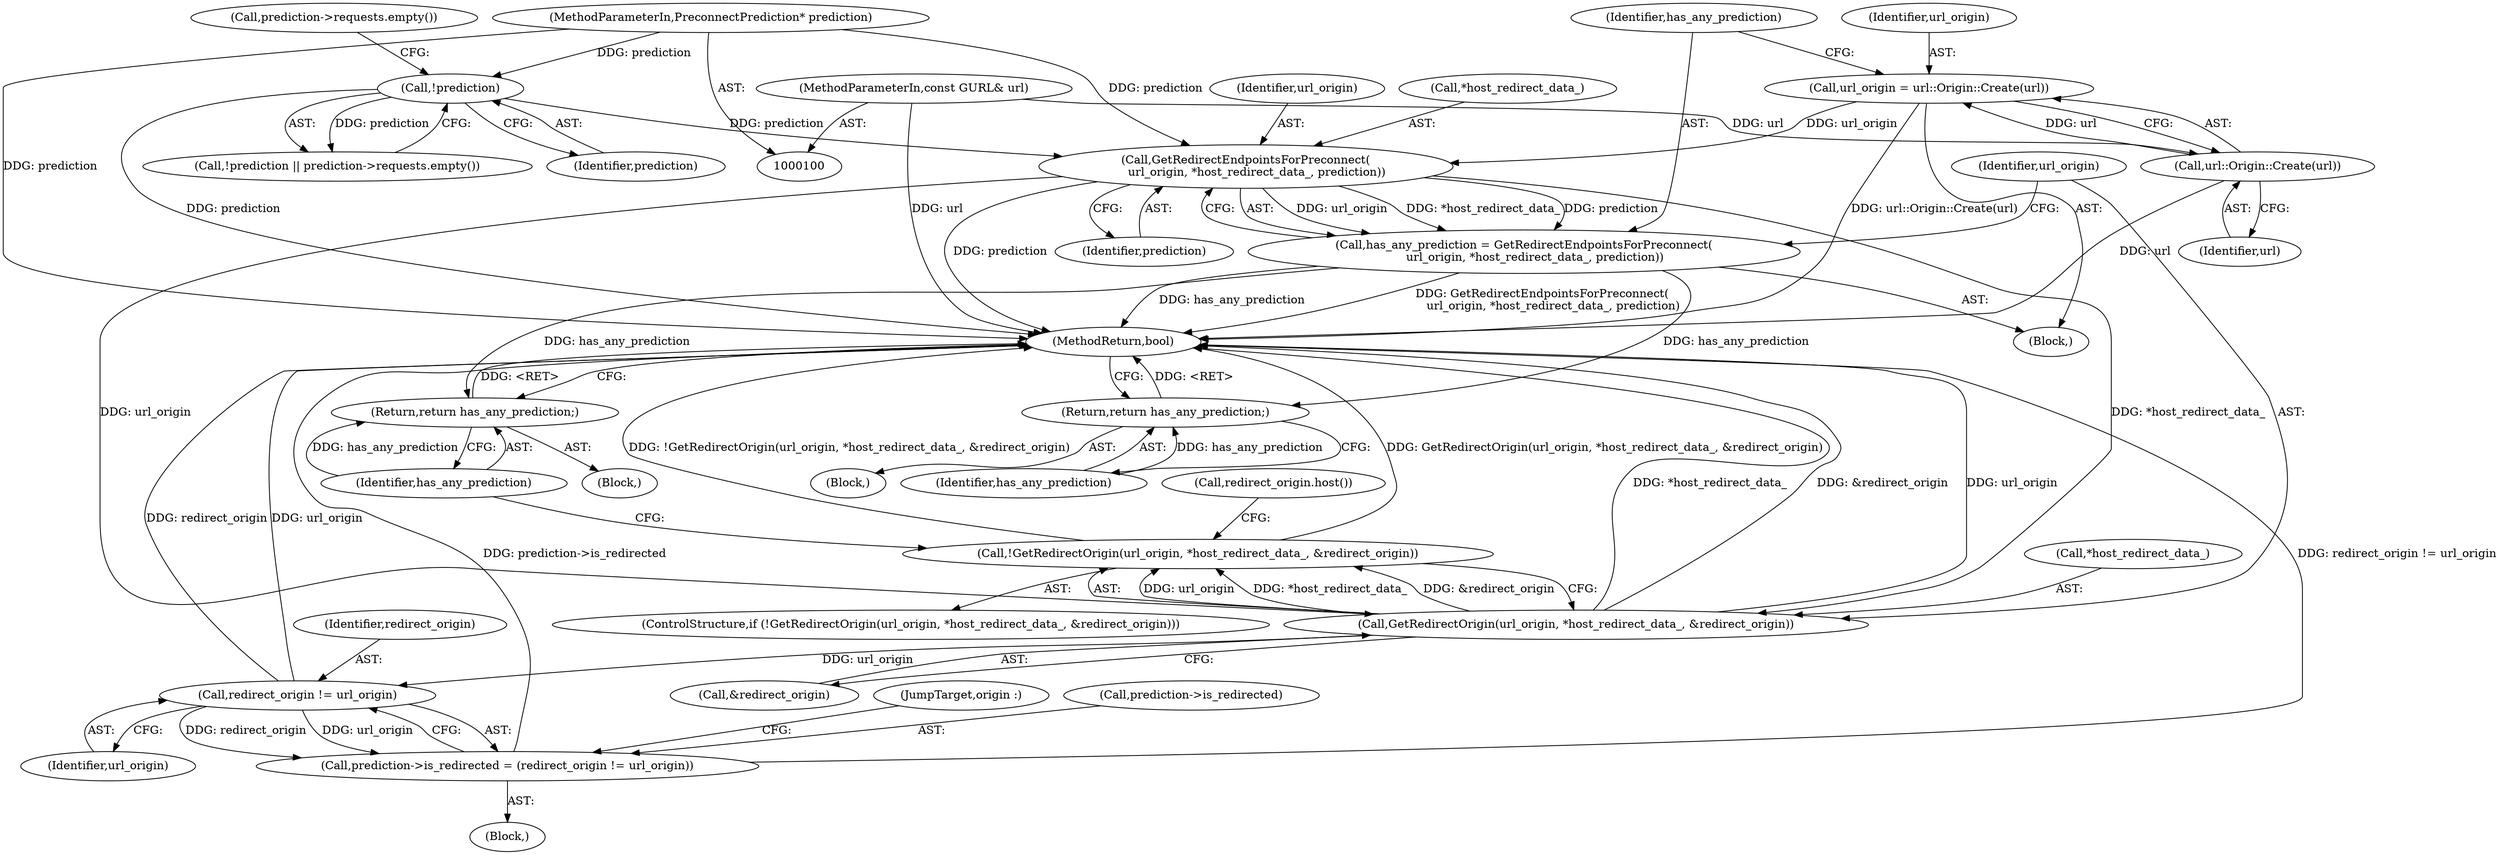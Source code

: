 digraph "0_Chrome_fec26ff33bf372476a70326f3669a35f34a9d474_14@API" {
"1000126" [label="(Call,GetRedirectEndpointsForPreconnect(\n      url_origin, *host_redirect_data_, prediction))"];
"1000118" [label="(Call,url_origin = url::Origin::Create(url))"];
"1000120" [label="(Call,url::Origin::Create(url))"];
"1000101" [label="(MethodParameterIn,const GURL& url)"];
"1000106" [label="(Call,!prediction)"];
"1000102" [label="(MethodParameterIn,PreconnectPrediction* prediction)"];
"1000124" [label="(Call,has_any_prediction = GetRedirectEndpointsForPreconnect(\n      url_origin, *host_redirect_data_, prediction))"];
"1000140" [label="(Return,return has_any_prediction;)"];
"1000150" [label="(Return,return has_any_prediction;)"];
"1000133" [label="(Call,GetRedirectOrigin(url_origin, *host_redirect_data_, &redirect_origin))"];
"1000132" [label="(Call,!GetRedirectOrigin(url_origin, *host_redirect_data_, &redirect_origin))"];
"1000164" [label="(Call,redirect_origin != url_origin)"];
"1000160" [label="(Call,prediction->is_redirected = (redirect_origin != url_origin))"];
"1000140" [label="(Return,return has_any_prediction;)"];
"1000118" [label="(Call,url_origin = url::Origin::Create(url))"];
"1000131" [label="(ControlStructure,if (!GetRedirectOrigin(url_origin, *host_redirect_data_, &redirect_origin)))"];
"1000127" [label="(Identifier,url_origin)"];
"1000151" [label="(Identifier,has_any_prediction)"];
"1000160" [label="(Call,prediction->is_redirected = (redirect_origin != url_origin))"];
"1000139" [label="(Block,)"];
"1000166" [label="(Identifier,url_origin)"];
"1000128" [label="(Call,*host_redirect_data_)"];
"1000168" [label="(JumpTarget,origin :)"];
"1000149" [label="(Block,)"];
"1000119" [label="(Identifier,url_origin)"];
"1000154" [label="(Block,)"];
"1000134" [label="(Identifier,url_origin)"];
"1000124" [label="(Call,has_any_prediction = GetRedirectEndpointsForPreconnect(\n      url_origin, *host_redirect_data_, prediction))"];
"1000141" [label="(Identifier,has_any_prediction)"];
"1000132" [label="(Call,!GetRedirectOrigin(url_origin, *host_redirect_data_, &redirect_origin))"];
"1000135" [label="(Call,*host_redirect_data_)"];
"1000121" [label="(Identifier,url)"];
"1000126" [label="(Call,GetRedirectEndpointsForPreconnect(\n      url_origin, *host_redirect_data_, prediction))"];
"1000150" [label="(Return,return has_any_prediction;)"];
"1000108" [label="(Call,prediction->requests.empty())"];
"1000137" [label="(Call,&redirect_origin)"];
"1000120" [label="(Call,url::Origin::Create(url))"];
"1000164" [label="(Call,redirect_origin != url_origin)"];
"1000130" [label="(Identifier,prediction)"];
"1000161" [label="(Call,prediction->is_redirected)"];
"1000125" [label="(Identifier,has_any_prediction)"];
"1000101" [label="(MethodParameterIn,const GURL& url)"];
"1000102" [label="(MethodParameterIn,PreconnectPrediction* prediction)"];
"1000105" [label="(Call,!prediction || prediction->requests.empty())"];
"1000103" [label="(Block,)"];
"1000133" [label="(Call,GetRedirectOrigin(url_origin, *host_redirect_data_, &redirect_origin))"];
"1000107" [label="(Identifier,prediction)"];
"1000165" [label="(Identifier,redirect_origin)"];
"1000106" [label="(Call,!prediction)"];
"1000210" [label="(MethodReturn,bool)"];
"1000146" [label="(Call,redirect_origin.host())"];
"1000126" -> "1000124"  [label="AST: "];
"1000126" -> "1000130"  [label="CFG: "];
"1000127" -> "1000126"  [label="AST: "];
"1000128" -> "1000126"  [label="AST: "];
"1000130" -> "1000126"  [label="AST: "];
"1000124" -> "1000126"  [label="CFG: "];
"1000126" -> "1000210"  [label="DDG: prediction"];
"1000126" -> "1000124"  [label="DDG: url_origin"];
"1000126" -> "1000124"  [label="DDG: *host_redirect_data_"];
"1000126" -> "1000124"  [label="DDG: prediction"];
"1000118" -> "1000126"  [label="DDG: url_origin"];
"1000106" -> "1000126"  [label="DDG: prediction"];
"1000102" -> "1000126"  [label="DDG: prediction"];
"1000126" -> "1000133"  [label="DDG: url_origin"];
"1000126" -> "1000133"  [label="DDG: *host_redirect_data_"];
"1000118" -> "1000103"  [label="AST: "];
"1000118" -> "1000120"  [label="CFG: "];
"1000119" -> "1000118"  [label="AST: "];
"1000120" -> "1000118"  [label="AST: "];
"1000125" -> "1000118"  [label="CFG: "];
"1000118" -> "1000210"  [label="DDG: url::Origin::Create(url)"];
"1000120" -> "1000118"  [label="DDG: url"];
"1000120" -> "1000121"  [label="CFG: "];
"1000121" -> "1000120"  [label="AST: "];
"1000120" -> "1000210"  [label="DDG: url"];
"1000101" -> "1000120"  [label="DDG: url"];
"1000101" -> "1000100"  [label="AST: "];
"1000101" -> "1000210"  [label="DDG: url"];
"1000106" -> "1000105"  [label="AST: "];
"1000106" -> "1000107"  [label="CFG: "];
"1000107" -> "1000106"  [label="AST: "];
"1000108" -> "1000106"  [label="CFG: "];
"1000105" -> "1000106"  [label="CFG: "];
"1000106" -> "1000210"  [label="DDG: prediction"];
"1000106" -> "1000105"  [label="DDG: prediction"];
"1000102" -> "1000106"  [label="DDG: prediction"];
"1000102" -> "1000100"  [label="AST: "];
"1000102" -> "1000210"  [label="DDG: prediction"];
"1000124" -> "1000103"  [label="AST: "];
"1000125" -> "1000124"  [label="AST: "];
"1000134" -> "1000124"  [label="CFG: "];
"1000124" -> "1000210"  [label="DDG: GetRedirectEndpointsForPreconnect(\n      url_origin, *host_redirect_data_, prediction)"];
"1000124" -> "1000210"  [label="DDG: has_any_prediction"];
"1000124" -> "1000140"  [label="DDG: has_any_prediction"];
"1000124" -> "1000150"  [label="DDG: has_any_prediction"];
"1000140" -> "1000139"  [label="AST: "];
"1000140" -> "1000141"  [label="CFG: "];
"1000141" -> "1000140"  [label="AST: "];
"1000210" -> "1000140"  [label="CFG: "];
"1000140" -> "1000210"  [label="DDG: <RET>"];
"1000141" -> "1000140"  [label="DDG: has_any_prediction"];
"1000150" -> "1000149"  [label="AST: "];
"1000150" -> "1000151"  [label="CFG: "];
"1000151" -> "1000150"  [label="AST: "];
"1000210" -> "1000150"  [label="CFG: "];
"1000150" -> "1000210"  [label="DDG: <RET>"];
"1000151" -> "1000150"  [label="DDG: has_any_prediction"];
"1000133" -> "1000132"  [label="AST: "];
"1000133" -> "1000137"  [label="CFG: "];
"1000134" -> "1000133"  [label="AST: "];
"1000135" -> "1000133"  [label="AST: "];
"1000137" -> "1000133"  [label="AST: "];
"1000132" -> "1000133"  [label="CFG: "];
"1000133" -> "1000210"  [label="DDG: url_origin"];
"1000133" -> "1000210"  [label="DDG: *host_redirect_data_"];
"1000133" -> "1000210"  [label="DDG: &redirect_origin"];
"1000133" -> "1000132"  [label="DDG: url_origin"];
"1000133" -> "1000132"  [label="DDG: *host_redirect_data_"];
"1000133" -> "1000132"  [label="DDG: &redirect_origin"];
"1000133" -> "1000164"  [label="DDG: url_origin"];
"1000132" -> "1000131"  [label="AST: "];
"1000141" -> "1000132"  [label="CFG: "];
"1000146" -> "1000132"  [label="CFG: "];
"1000132" -> "1000210"  [label="DDG: !GetRedirectOrigin(url_origin, *host_redirect_data_, &redirect_origin)"];
"1000132" -> "1000210"  [label="DDG: GetRedirectOrigin(url_origin, *host_redirect_data_, &redirect_origin)"];
"1000164" -> "1000160"  [label="AST: "];
"1000164" -> "1000166"  [label="CFG: "];
"1000165" -> "1000164"  [label="AST: "];
"1000166" -> "1000164"  [label="AST: "];
"1000160" -> "1000164"  [label="CFG: "];
"1000164" -> "1000210"  [label="DDG: url_origin"];
"1000164" -> "1000210"  [label="DDG: redirect_origin"];
"1000164" -> "1000160"  [label="DDG: redirect_origin"];
"1000164" -> "1000160"  [label="DDG: url_origin"];
"1000160" -> "1000154"  [label="AST: "];
"1000161" -> "1000160"  [label="AST: "];
"1000168" -> "1000160"  [label="CFG: "];
"1000160" -> "1000210"  [label="DDG: redirect_origin != url_origin"];
"1000160" -> "1000210"  [label="DDG: prediction->is_redirected"];
}
